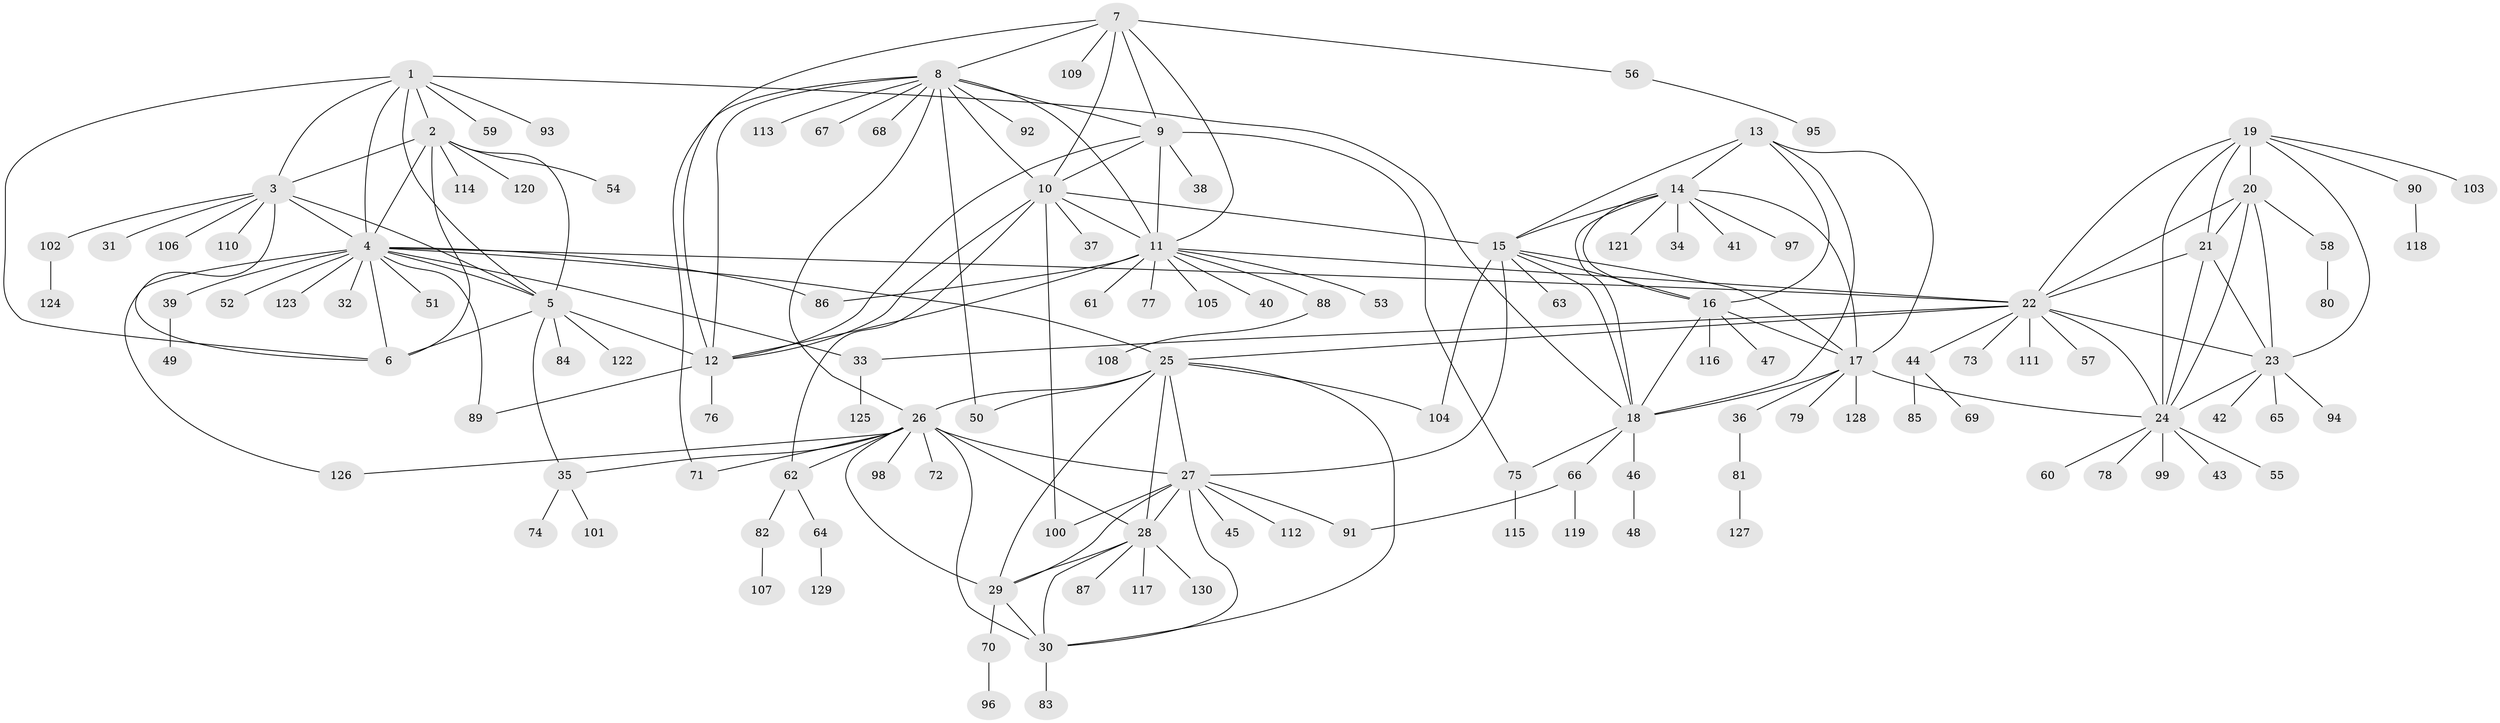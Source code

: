 // coarse degree distribution, {6: 0.030303030303030304, 11: 0.030303030303030304, 7: 0.030303030303030304, 14: 0.010101010101010102, 4: 0.010101010101010102, 9: 0.020202020202020204, 8: 0.030303030303030304, 5: 0.030303030303030304, 12: 0.020202020202020204, 10: 0.020202020202020204, 1: 0.6464646464646465, 3: 0.030303030303030304, 2: 0.09090909090909091}
// Generated by graph-tools (version 1.1) at 2025/24/03/03/25 07:24:11]
// undirected, 130 vertices, 197 edges
graph export_dot {
graph [start="1"]
  node [color=gray90,style=filled];
  1;
  2;
  3;
  4;
  5;
  6;
  7;
  8;
  9;
  10;
  11;
  12;
  13;
  14;
  15;
  16;
  17;
  18;
  19;
  20;
  21;
  22;
  23;
  24;
  25;
  26;
  27;
  28;
  29;
  30;
  31;
  32;
  33;
  34;
  35;
  36;
  37;
  38;
  39;
  40;
  41;
  42;
  43;
  44;
  45;
  46;
  47;
  48;
  49;
  50;
  51;
  52;
  53;
  54;
  55;
  56;
  57;
  58;
  59;
  60;
  61;
  62;
  63;
  64;
  65;
  66;
  67;
  68;
  69;
  70;
  71;
  72;
  73;
  74;
  75;
  76;
  77;
  78;
  79;
  80;
  81;
  82;
  83;
  84;
  85;
  86;
  87;
  88;
  89;
  90;
  91;
  92;
  93;
  94;
  95;
  96;
  97;
  98;
  99;
  100;
  101;
  102;
  103;
  104;
  105;
  106;
  107;
  108;
  109;
  110;
  111;
  112;
  113;
  114;
  115;
  116;
  117;
  118;
  119;
  120;
  121;
  122;
  123;
  124;
  125;
  126;
  127;
  128;
  129;
  130;
  1 -- 2;
  1 -- 3;
  1 -- 4;
  1 -- 5;
  1 -- 6;
  1 -- 18;
  1 -- 59;
  1 -- 93;
  2 -- 3;
  2 -- 4;
  2 -- 5;
  2 -- 6;
  2 -- 54;
  2 -- 114;
  2 -- 120;
  3 -- 4;
  3 -- 5;
  3 -- 6;
  3 -- 31;
  3 -- 102;
  3 -- 106;
  3 -- 110;
  4 -- 5;
  4 -- 6;
  4 -- 22;
  4 -- 25;
  4 -- 32;
  4 -- 33;
  4 -- 39;
  4 -- 51;
  4 -- 52;
  4 -- 86;
  4 -- 89;
  4 -- 123;
  4 -- 126;
  5 -- 6;
  5 -- 12;
  5 -- 35;
  5 -- 84;
  5 -- 122;
  7 -- 8;
  7 -- 9;
  7 -- 10;
  7 -- 11;
  7 -- 12;
  7 -- 56;
  7 -- 109;
  8 -- 9;
  8 -- 10;
  8 -- 11;
  8 -- 12;
  8 -- 26;
  8 -- 50;
  8 -- 67;
  8 -- 68;
  8 -- 71;
  8 -- 92;
  8 -- 113;
  9 -- 10;
  9 -- 11;
  9 -- 12;
  9 -- 38;
  9 -- 75;
  10 -- 11;
  10 -- 12;
  10 -- 15;
  10 -- 37;
  10 -- 62;
  10 -- 100;
  11 -- 12;
  11 -- 22;
  11 -- 40;
  11 -- 53;
  11 -- 61;
  11 -- 77;
  11 -- 86;
  11 -- 88;
  11 -- 105;
  12 -- 76;
  12 -- 89;
  13 -- 14;
  13 -- 15;
  13 -- 16;
  13 -- 17;
  13 -- 18;
  14 -- 15;
  14 -- 16;
  14 -- 17;
  14 -- 18;
  14 -- 34;
  14 -- 41;
  14 -- 97;
  14 -- 121;
  15 -- 16;
  15 -- 17;
  15 -- 18;
  15 -- 27;
  15 -- 63;
  15 -- 104;
  16 -- 17;
  16 -- 18;
  16 -- 47;
  16 -- 116;
  17 -- 18;
  17 -- 24;
  17 -- 36;
  17 -- 79;
  17 -- 128;
  18 -- 46;
  18 -- 66;
  18 -- 75;
  19 -- 20;
  19 -- 21;
  19 -- 22;
  19 -- 23;
  19 -- 24;
  19 -- 90;
  19 -- 103;
  20 -- 21;
  20 -- 22;
  20 -- 23;
  20 -- 24;
  20 -- 58;
  21 -- 22;
  21 -- 23;
  21 -- 24;
  22 -- 23;
  22 -- 24;
  22 -- 25;
  22 -- 33;
  22 -- 44;
  22 -- 57;
  22 -- 73;
  22 -- 111;
  23 -- 24;
  23 -- 42;
  23 -- 65;
  23 -- 94;
  24 -- 43;
  24 -- 55;
  24 -- 60;
  24 -- 78;
  24 -- 99;
  25 -- 26;
  25 -- 27;
  25 -- 28;
  25 -- 29;
  25 -- 30;
  25 -- 50;
  25 -- 104;
  26 -- 27;
  26 -- 28;
  26 -- 29;
  26 -- 30;
  26 -- 35;
  26 -- 62;
  26 -- 71;
  26 -- 72;
  26 -- 98;
  26 -- 126;
  27 -- 28;
  27 -- 29;
  27 -- 30;
  27 -- 45;
  27 -- 91;
  27 -- 100;
  27 -- 112;
  28 -- 29;
  28 -- 30;
  28 -- 87;
  28 -- 117;
  28 -- 130;
  29 -- 30;
  29 -- 70;
  30 -- 83;
  33 -- 125;
  35 -- 74;
  35 -- 101;
  36 -- 81;
  39 -- 49;
  44 -- 69;
  44 -- 85;
  46 -- 48;
  56 -- 95;
  58 -- 80;
  62 -- 64;
  62 -- 82;
  64 -- 129;
  66 -- 91;
  66 -- 119;
  70 -- 96;
  75 -- 115;
  81 -- 127;
  82 -- 107;
  88 -- 108;
  90 -- 118;
  102 -- 124;
}
